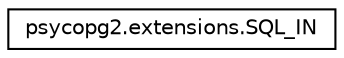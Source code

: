 digraph "Graphical Class Hierarchy"
{
 // LATEX_PDF_SIZE
  edge [fontname="Helvetica",fontsize="10",labelfontname="Helvetica",labelfontsize="10"];
  node [fontname="Helvetica",fontsize="10",shape=record];
  rankdir="LR";
  Node0 [label="psycopg2.extensions.SQL_IN",height=0.2,width=0.4,color="black", fillcolor="white", style="filled",URL="$classpsycopg2_1_1extensions_1_1_s_q_l___i_n.html",tooltip=" "];
}
